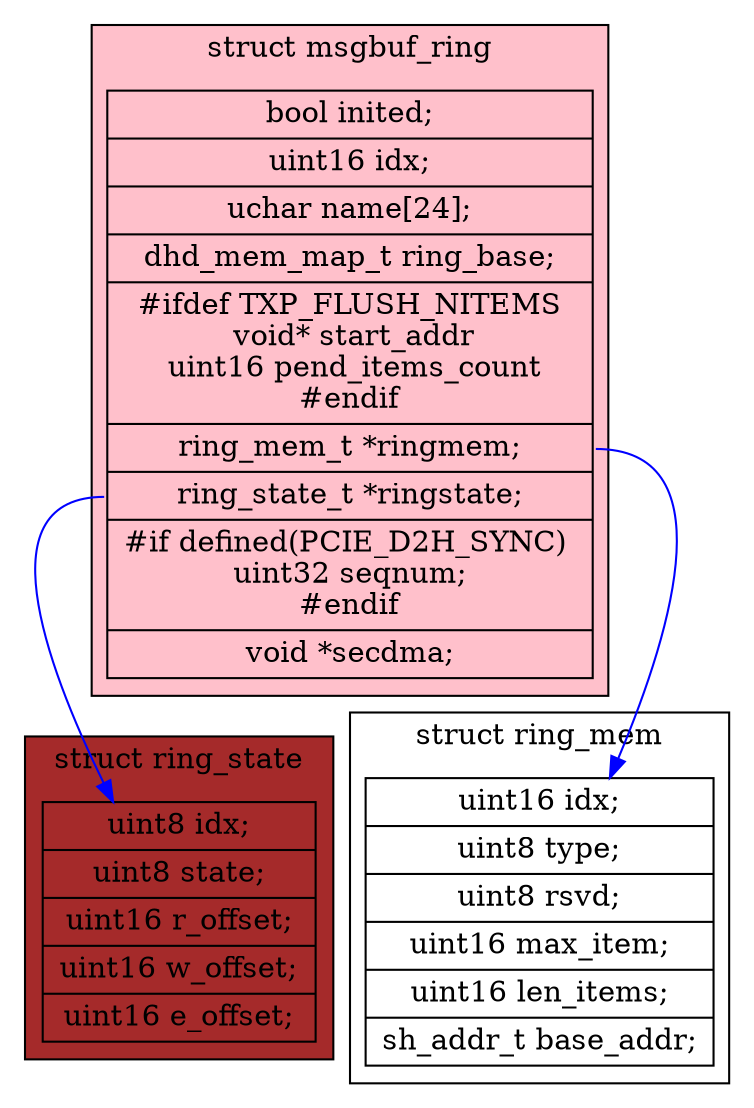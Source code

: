 digraph pcie{
	node[shape=record];
	subgraph cluster_struct_msgbuf_ring{
	label="struct msgbuf_ring";
	bgcolor="pink";
		"struct msgbuf_ring"[label="{
			bool        inited;
    		|uint16      idx;
    		|uchar       name[24];
    		|dhd_mem_map_t   ring_base;
	|#ifdef TXP_FLUSH_NITEMS\n
    void*       start_addr\n
    uint16      pend_items_count\n
	#endif
    |<ringmem>ring_mem_t  *ringmem;
    |<ringstate>ring_state_t    *ringstate;
	|#if defined\(PCIE_D2H_SYNC\)
    \nuint32      seqnum;
	\n#endif
    |void *secdma;
		}"];
	}
	"struct msgbuf_ring":ringstate->"struct ring_state"[color=blue];
	"struct msgbuf_ring":ringmem->"struct ring_mem"[color=blue];

	subgraph cluster_struct_ring_state{
		label="struct ring_state";
		bgcolor="brown";
		"struct ring_state"[label="{
			uint8 idx;
		    |uint8 state;
			|uint16 r_offset;
			|uint16 w_offset;
			|uint16 e_offset;
		}"];
	}

	subgraph cluster_struct_ring_mem{
		label="struct ring_mem";
		"struct ring_mem"[label="{
		uint16      idx;
    	|uint8       type;
    	|uint8       rsvd;
    	|uint16      max_item;
    	|uint16      len_items;
    	|sh_addr_t   base_addr;
		}"];
	}
	
}
